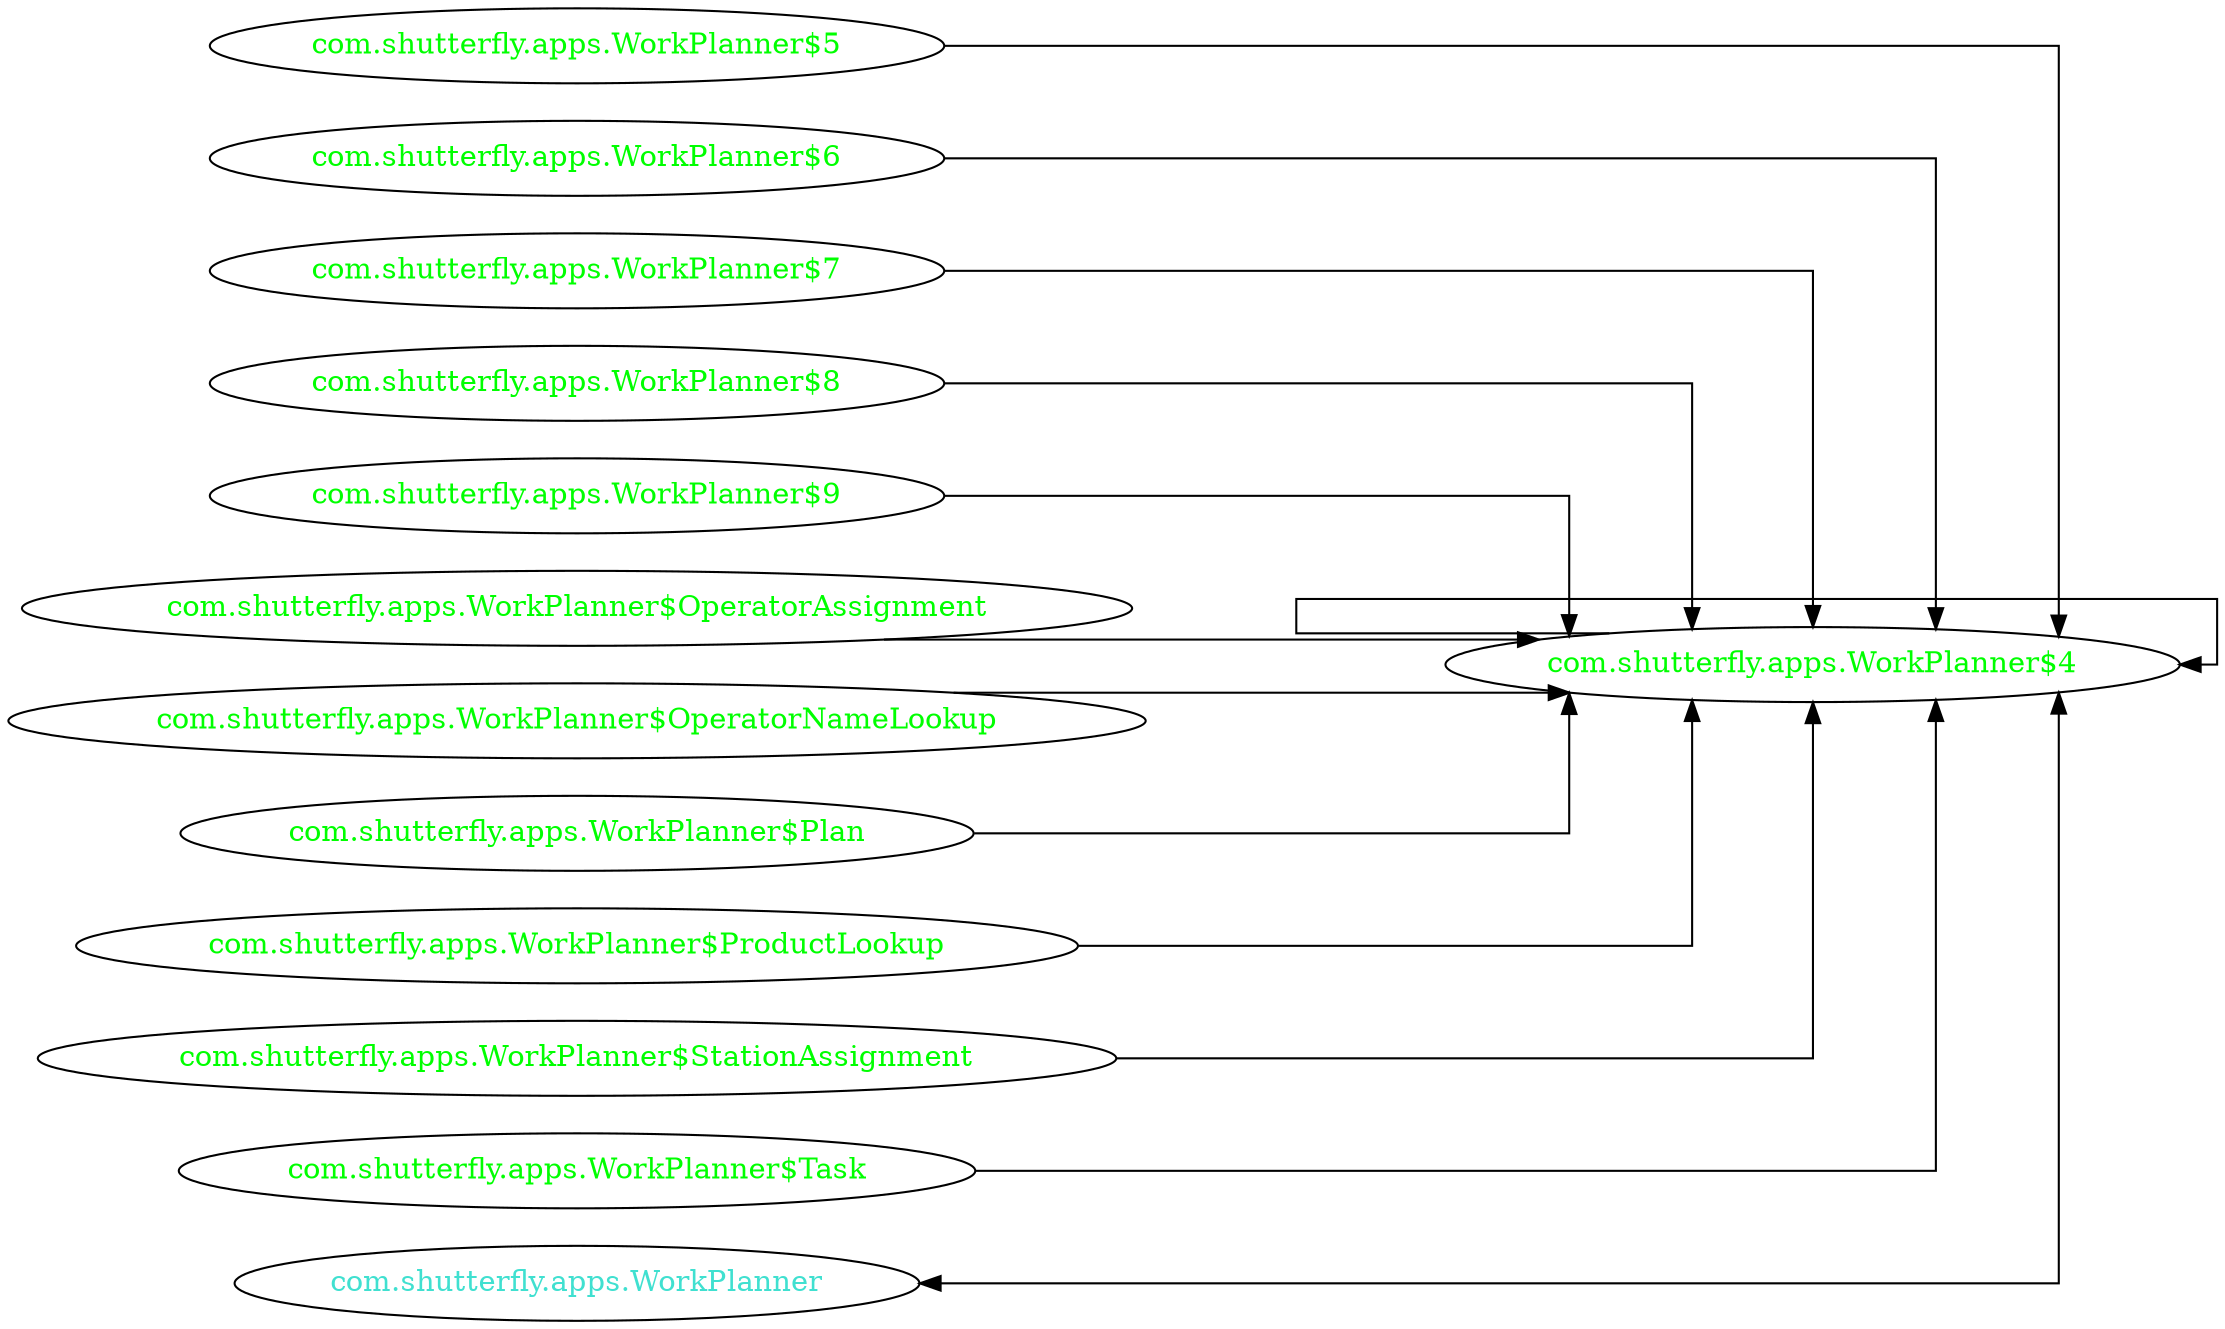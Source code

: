 digraph dependencyGraph {
 concentrate=true;
 ranksep="2.0";
 rankdir="LR"; 
 splines="ortho";
"com.shutterfly.apps.WorkPlanner$4" [fontcolor="red"];
"com.shutterfly.apps.WorkPlanner$4" [ fontcolor="green" ];
"com.shutterfly.apps.WorkPlanner$4"->"com.shutterfly.apps.WorkPlanner$4";
"com.shutterfly.apps.WorkPlanner$5" [ fontcolor="green" ];
"com.shutterfly.apps.WorkPlanner$5"->"com.shutterfly.apps.WorkPlanner$4";
"com.shutterfly.apps.WorkPlanner$6" [ fontcolor="green" ];
"com.shutterfly.apps.WorkPlanner$6"->"com.shutterfly.apps.WorkPlanner$4";
"com.shutterfly.apps.WorkPlanner$7" [ fontcolor="green" ];
"com.shutterfly.apps.WorkPlanner$7"->"com.shutterfly.apps.WorkPlanner$4";
"com.shutterfly.apps.WorkPlanner$8" [ fontcolor="green" ];
"com.shutterfly.apps.WorkPlanner$8"->"com.shutterfly.apps.WorkPlanner$4";
"com.shutterfly.apps.WorkPlanner$9" [ fontcolor="green" ];
"com.shutterfly.apps.WorkPlanner$9"->"com.shutterfly.apps.WorkPlanner$4";
"com.shutterfly.apps.WorkPlanner$OperatorAssignment" [ fontcolor="green" ];
"com.shutterfly.apps.WorkPlanner$OperatorAssignment"->"com.shutterfly.apps.WorkPlanner$4";
"com.shutterfly.apps.WorkPlanner$OperatorNameLookup" [ fontcolor="green" ];
"com.shutterfly.apps.WorkPlanner$OperatorNameLookup"->"com.shutterfly.apps.WorkPlanner$4";
"com.shutterfly.apps.WorkPlanner$Plan" [ fontcolor="green" ];
"com.shutterfly.apps.WorkPlanner$Plan"->"com.shutterfly.apps.WorkPlanner$4";
"com.shutterfly.apps.WorkPlanner$ProductLookup" [ fontcolor="green" ];
"com.shutterfly.apps.WorkPlanner$ProductLookup"->"com.shutterfly.apps.WorkPlanner$4";
"com.shutterfly.apps.WorkPlanner$StationAssignment" [ fontcolor="green" ];
"com.shutterfly.apps.WorkPlanner$StationAssignment"->"com.shutterfly.apps.WorkPlanner$4";
"com.shutterfly.apps.WorkPlanner$Task" [ fontcolor="green" ];
"com.shutterfly.apps.WorkPlanner$Task"->"com.shutterfly.apps.WorkPlanner$4";
"com.shutterfly.apps.WorkPlanner" [ fontcolor="turquoise" ];
"com.shutterfly.apps.WorkPlanner"->"com.shutterfly.apps.WorkPlanner$4" [dir=both];
}